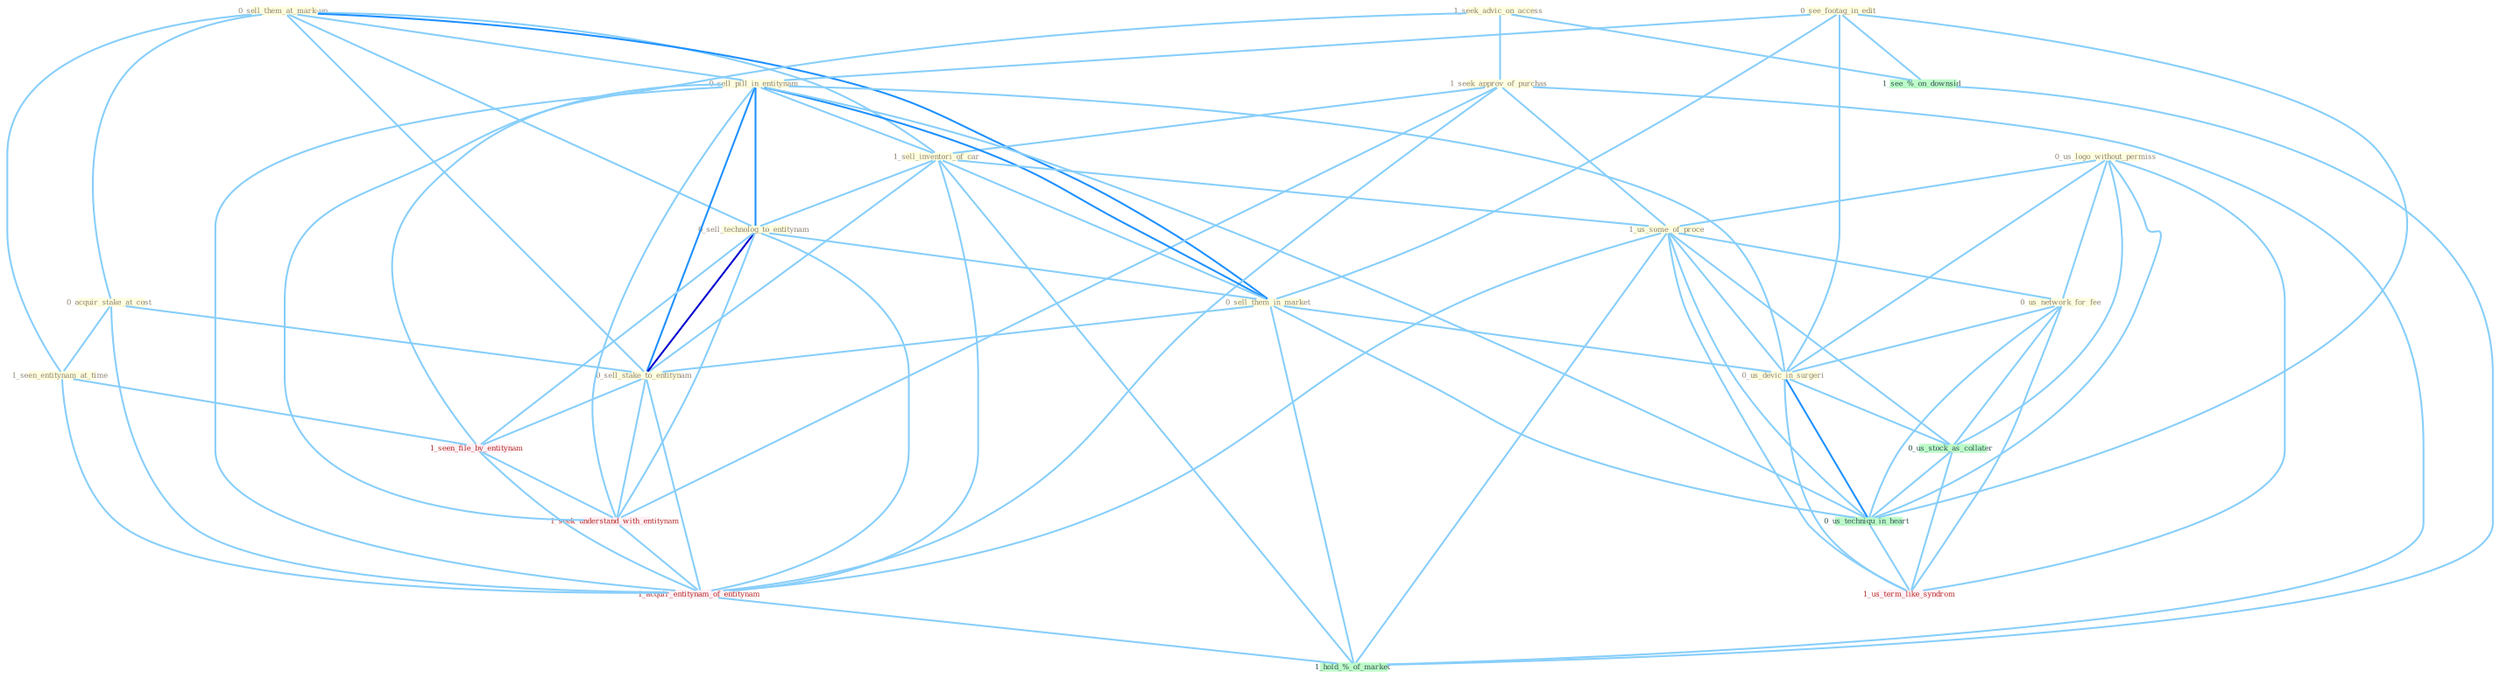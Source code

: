 Graph G{ 
    node
    [shape=polygon,style=filled,width=.5,height=.06,color="#BDFCC9",fixedsize=true,fontsize=4,
    fontcolor="#2f4f4f"];
    {node
    [color="#ffffe0", fontcolor="#8b7d6b"] "0_sell_them_at_mark-up " "0_see_footag_in_edit " "1_seek_advic_on_access " "1_seek_approv_of_purchas " "0_sell_pill_in_entitynam " "1_sell_inventori_of_car " "0_sell_technolog_to_entitynam " "0_sell_them_in_market " "0_acquir_stake_at_cost " "0_us_logo_without_permiss " "1_seen_entitynam_at_time " "1_us_some_of_proce " "0_sell_stake_to_entitynam " "0_us_network_for_fee " "0_us_devic_in_surgeri "}
{node [color="#fff0f5", fontcolor="#b22222"] "1_seen_file_by_entitynam " "1_seek_understand_with_entitynam " "1_acquir_entitynam_of_entitynam " "1_us_term_like_syndrom "}
edge [color="#B0E2FF"];

	"0_sell_them_at_mark-up " -- "0_sell_pill_in_entitynam " [w="1", color="#87cefa" ];
	"0_sell_them_at_mark-up " -- "1_sell_inventori_of_car " [w="1", color="#87cefa" ];
	"0_sell_them_at_mark-up " -- "0_sell_technolog_to_entitynam " [w="1", color="#87cefa" ];
	"0_sell_them_at_mark-up " -- "0_sell_them_in_market " [w="2", color="#1e90ff" , len=0.8];
	"0_sell_them_at_mark-up " -- "0_acquir_stake_at_cost " [w="1", color="#87cefa" ];
	"0_sell_them_at_mark-up " -- "1_seen_entitynam_at_time " [w="1", color="#87cefa" ];
	"0_sell_them_at_mark-up " -- "0_sell_stake_to_entitynam " [w="1", color="#87cefa" ];
	"0_see_footag_in_edit " -- "0_sell_pill_in_entitynam " [w="1", color="#87cefa" ];
	"0_see_footag_in_edit " -- "0_sell_them_in_market " [w="1", color="#87cefa" ];
	"0_see_footag_in_edit " -- "0_us_devic_in_surgeri " [w="1", color="#87cefa" ];
	"0_see_footag_in_edit " -- "0_us_techniqu_in_heart " [w="1", color="#87cefa" ];
	"0_see_footag_in_edit " -- "1_see_%_on_downsid " [w="1", color="#87cefa" ];
	"1_seek_advic_on_access " -- "1_seek_approv_of_purchas " [w="1", color="#87cefa" ];
	"1_seek_advic_on_access " -- "1_seek_understand_with_entitynam " [w="1", color="#87cefa" ];
	"1_seek_advic_on_access " -- "1_see_%_on_downsid " [w="1", color="#87cefa" ];
	"1_seek_approv_of_purchas " -- "1_sell_inventori_of_car " [w="1", color="#87cefa" ];
	"1_seek_approv_of_purchas " -- "1_us_some_of_proce " [w="1", color="#87cefa" ];
	"1_seek_approv_of_purchas " -- "1_seek_understand_with_entitynam " [w="1", color="#87cefa" ];
	"1_seek_approv_of_purchas " -- "1_acquir_entitynam_of_entitynam " [w="1", color="#87cefa" ];
	"1_seek_approv_of_purchas " -- "1_hold_%_of_market " [w="1", color="#87cefa" ];
	"0_sell_pill_in_entitynam " -- "1_sell_inventori_of_car " [w="1", color="#87cefa" ];
	"0_sell_pill_in_entitynam " -- "0_sell_technolog_to_entitynam " [w="2", color="#1e90ff" , len=0.8];
	"0_sell_pill_in_entitynam " -- "0_sell_them_in_market " [w="2", color="#1e90ff" , len=0.8];
	"0_sell_pill_in_entitynam " -- "0_sell_stake_to_entitynam " [w="2", color="#1e90ff" , len=0.8];
	"0_sell_pill_in_entitynam " -- "0_us_devic_in_surgeri " [w="1", color="#87cefa" ];
	"0_sell_pill_in_entitynam " -- "1_seen_file_by_entitynam " [w="1", color="#87cefa" ];
	"0_sell_pill_in_entitynam " -- "1_seek_understand_with_entitynam " [w="1", color="#87cefa" ];
	"0_sell_pill_in_entitynam " -- "1_acquir_entitynam_of_entitynam " [w="1", color="#87cefa" ];
	"0_sell_pill_in_entitynam " -- "0_us_techniqu_in_heart " [w="1", color="#87cefa" ];
	"1_sell_inventori_of_car " -- "0_sell_technolog_to_entitynam " [w="1", color="#87cefa" ];
	"1_sell_inventori_of_car " -- "0_sell_them_in_market " [w="1", color="#87cefa" ];
	"1_sell_inventori_of_car " -- "1_us_some_of_proce " [w="1", color="#87cefa" ];
	"1_sell_inventori_of_car " -- "0_sell_stake_to_entitynam " [w="1", color="#87cefa" ];
	"1_sell_inventori_of_car " -- "1_acquir_entitynam_of_entitynam " [w="1", color="#87cefa" ];
	"1_sell_inventori_of_car " -- "1_hold_%_of_market " [w="1", color="#87cefa" ];
	"0_sell_technolog_to_entitynam " -- "0_sell_them_in_market " [w="1", color="#87cefa" ];
	"0_sell_technolog_to_entitynam " -- "0_sell_stake_to_entitynam " [w="3", color="#0000cd" , len=0.6];
	"0_sell_technolog_to_entitynam " -- "1_seen_file_by_entitynam " [w="1", color="#87cefa" ];
	"0_sell_technolog_to_entitynam " -- "1_seek_understand_with_entitynam " [w="1", color="#87cefa" ];
	"0_sell_technolog_to_entitynam " -- "1_acquir_entitynam_of_entitynam " [w="1", color="#87cefa" ];
	"0_sell_them_in_market " -- "0_sell_stake_to_entitynam " [w="1", color="#87cefa" ];
	"0_sell_them_in_market " -- "0_us_devic_in_surgeri " [w="1", color="#87cefa" ];
	"0_sell_them_in_market " -- "0_us_techniqu_in_heart " [w="1", color="#87cefa" ];
	"0_sell_them_in_market " -- "1_hold_%_of_market " [w="1", color="#87cefa" ];
	"0_acquir_stake_at_cost " -- "1_seen_entitynam_at_time " [w="1", color="#87cefa" ];
	"0_acquir_stake_at_cost " -- "0_sell_stake_to_entitynam " [w="1", color="#87cefa" ];
	"0_acquir_stake_at_cost " -- "1_acquir_entitynam_of_entitynam " [w="1", color="#87cefa" ];
	"0_us_logo_without_permiss " -- "1_us_some_of_proce " [w="1", color="#87cefa" ];
	"0_us_logo_without_permiss " -- "0_us_network_for_fee " [w="1", color="#87cefa" ];
	"0_us_logo_without_permiss " -- "0_us_devic_in_surgeri " [w="1", color="#87cefa" ];
	"0_us_logo_without_permiss " -- "0_us_stock_as_collater " [w="1", color="#87cefa" ];
	"0_us_logo_without_permiss " -- "0_us_techniqu_in_heart " [w="1", color="#87cefa" ];
	"0_us_logo_without_permiss " -- "1_us_term_like_syndrom " [w="1", color="#87cefa" ];
	"1_seen_entitynam_at_time " -- "1_seen_file_by_entitynam " [w="1", color="#87cefa" ];
	"1_seen_entitynam_at_time " -- "1_acquir_entitynam_of_entitynam " [w="1", color="#87cefa" ];
	"1_us_some_of_proce " -- "0_us_network_for_fee " [w="1", color="#87cefa" ];
	"1_us_some_of_proce " -- "0_us_devic_in_surgeri " [w="1", color="#87cefa" ];
	"1_us_some_of_proce " -- "0_us_stock_as_collater " [w="1", color="#87cefa" ];
	"1_us_some_of_proce " -- "1_acquir_entitynam_of_entitynam " [w="1", color="#87cefa" ];
	"1_us_some_of_proce " -- "0_us_techniqu_in_heart " [w="1", color="#87cefa" ];
	"1_us_some_of_proce " -- "1_us_term_like_syndrom " [w="1", color="#87cefa" ];
	"1_us_some_of_proce " -- "1_hold_%_of_market " [w="1", color="#87cefa" ];
	"0_sell_stake_to_entitynam " -- "1_seen_file_by_entitynam " [w="1", color="#87cefa" ];
	"0_sell_stake_to_entitynam " -- "1_seek_understand_with_entitynam " [w="1", color="#87cefa" ];
	"0_sell_stake_to_entitynam " -- "1_acquir_entitynam_of_entitynam " [w="1", color="#87cefa" ];
	"0_us_network_for_fee " -- "0_us_devic_in_surgeri " [w="1", color="#87cefa" ];
	"0_us_network_for_fee " -- "0_us_stock_as_collater " [w="1", color="#87cefa" ];
	"0_us_network_for_fee " -- "0_us_techniqu_in_heart " [w="1", color="#87cefa" ];
	"0_us_network_for_fee " -- "1_us_term_like_syndrom " [w="1", color="#87cefa" ];
	"0_us_devic_in_surgeri " -- "0_us_stock_as_collater " [w="1", color="#87cefa" ];
	"0_us_devic_in_surgeri " -- "0_us_techniqu_in_heart " [w="2", color="#1e90ff" , len=0.8];
	"0_us_devic_in_surgeri " -- "1_us_term_like_syndrom " [w="1", color="#87cefa" ];
	"1_seen_file_by_entitynam " -- "1_seek_understand_with_entitynam " [w="1", color="#87cefa" ];
	"1_seen_file_by_entitynam " -- "1_acquir_entitynam_of_entitynam " [w="1", color="#87cefa" ];
	"0_us_stock_as_collater " -- "0_us_techniqu_in_heart " [w="1", color="#87cefa" ];
	"0_us_stock_as_collater " -- "1_us_term_like_syndrom " [w="1", color="#87cefa" ];
	"1_seek_understand_with_entitynam " -- "1_acquir_entitynam_of_entitynam " [w="1", color="#87cefa" ];
	"1_acquir_entitynam_of_entitynam " -- "1_hold_%_of_market " [w="1", color="#87cefa" ];
	"0_us_techniqu_in_heart " -- "1_us_term_like_syndrom " [w="1", color="#87cefa" ];
	"1_see_%_on_downsid " -- "1_hold_%_of_market " [w="1", color="#87cefa" ];
}